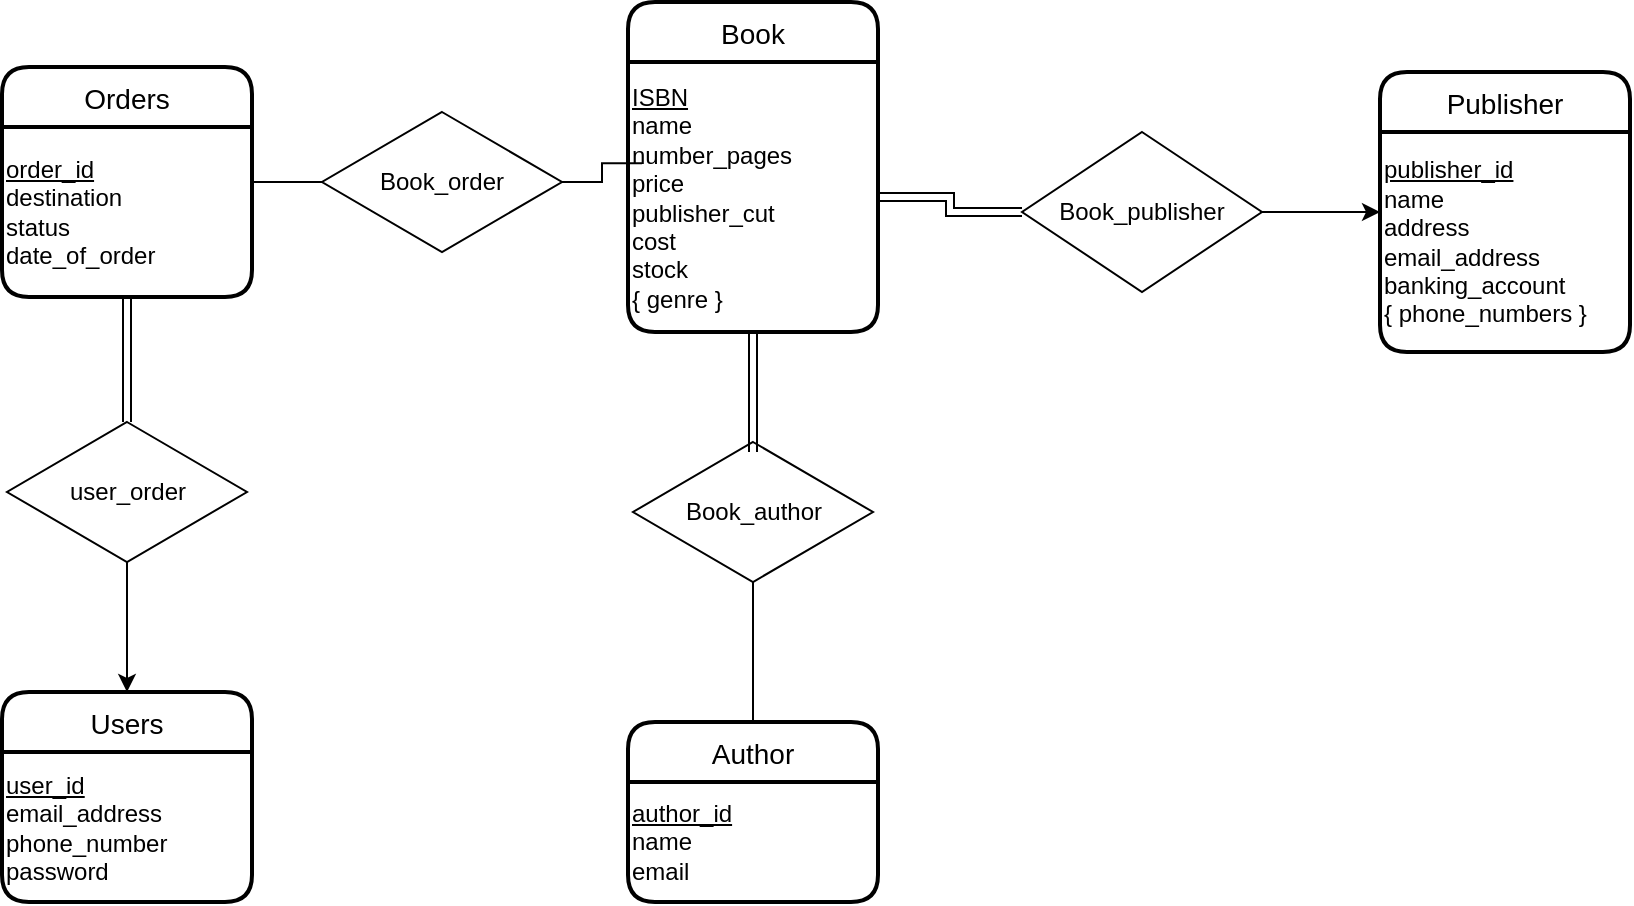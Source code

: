 <mxfile version="15.8.8" type="device"><diagram id="sKYvWn9uyadplcbSIAi4" name="Page-1"><mxGraphModel dx="991" dy="731" grid="1" gridSize="10" guides="1" tooltips="1" connect="1" arrows="1" fold="1" page="1" pageScale="1" pageWidth="850" pageHeight="1100" math="0" shadow="0"><root><mxCell id="0"/><mxCell id="1" parent="0"/><mxCell id="UZ2TMXHFVdZAgeYB223H-4" value="Book" style="swimlane;childLayout=stackLayout;horizontal=1;startSize=30;horizontalStack=0;rounded=1;fontSize=14;fontStyle=0;strokeWidth=2;resizeParent=0;resizeLast=1;shadow=0;dashed=0;align=center;" parent="1" vertex="1"><mxGeometry x="363" y="110" width="125" height="165" as="geometry"><mxRectangle x="315" y="310" width="60" height="30" as="alternateBounds"/></mxGeometry></mxCell><mxCell id="UZ2TMXHFVdZAgeYB223H-8" value="&lt;blockquote style=&quot;margin: 0 0 0 40px ; border: none ; padding: 0px&quot;&gt;&lt;/blockquote&gt;&lt;u&gt;ISBN&lt;/u&gt;&lt;br&gt;&lt;blockquote style=&quot;margin: 0 0 0 40px ; border: none ; padding: 0px&quot;&gt;&lt;/blockquote&gt;&lt;span&gt;name&lt;/span&gt;&lt;br&gt;&lt;blockquote style=&quot;margin: 0 0 0 40px ; border: none ; padding: 0px&quot;&gt;&lt;/blockquote&gt;&lt;span&gt;number_pages&lt;/span&gt;&lt;br&gt;&lt;blockquote style=&quot;margin: 0 0 0 40px ; border: none ; padding: 0px&quot;&gt;&lt;/blockquote&gt;&lt;span&gt;price&lt;/span&gt;&lt;br&gt;&lt;blockquote style=&quot;margin: 0 0 0 40px ; border: none ; padding: 0px&quot;&gt;&lt;/blockquote&gt;&lt;span&gt;publisher_cut&lt;/span&gt;&lt;br&gt;&lt;blockquote style=&quot;margin: 0 0 0 40px ; border: none ; padding: 0px&quot;&gt;&lt;/blockquote&gt;&lt;span&gt;cost&lt;/span&gt;&lt;br&gt;&lt;span&gt;stock&lt;br&gt;{ genre }&lt;br&gt;&lt;/span&gt;" style="text;html=1;align=left;verticalAlign=middle;resizable=0;points=[];autosize=1;strokeColor=none;fillColor=none;" parent="UZ2TMXHFVdZAgeYB223H-4" vertex="1"><mxGeometry y="30" width="125" height="135" as="geometry"/></mxCell><mxCell id="UZ2TMXHFVdZAgeYB223H-10" value="Publisher" style="swimlane;childLayout=stackLayout;horizontal=1;startSize=30;horizontalStack=0;rounded=1;fontSize=14;fontStyle=0;strokeWidth=2;resizeParent=0;resizeLast=1;shadow=0;dashed=0;align=center;" parent="1" vertex="1"><mxGeometry x="739" y="145" width="125" height="140" as="geometry"><mxRectangle x="315" y="310" width="60" height="30" as="alternateBounds"/></mxGeometry></mxCell><mxCell id="UZ2TMXHFVdZAgeYB223H-11" value="&lt;blockquote style=&quot;margin: 0 0 0 40px ; border: none ; padding: 0px&quot;&gt;&lt;/blockquote&gt;&lt;u&gt;publisher_id&lt;/u&gt;&lt;br&gt;&lt;blockquote style=&quot;margin: 0 0 0 40px ; border: none ; padding: 0px&quot;&gt;&lt;/blockquote&gt;&lt;span&gt;name&lt;/span&gt;&lt;br&gt;&lt;blockquote style=&quot;margin: 0 0 0 40px ; border: none ; padding: 0px&quot;&gt;&lt;/blockquote&gt;&lt;span&gt;address&lt;/span&gt;&lt;br&gt;&lt;blockquote style=&quot;margin: 0 0 0 40px ; border: none ; padding: 0px&quot;&gt;&lt;/blockquote&gt;&lt;span&gt;email_address&lt;/span&gt;&lt;br&gt;&lt;blockquote style=&quot;margin: 0 0 0 40px ; border: none ; padding: 0px&quot;&gt;&lt;/blockquote&gt;&lt;span&gt;banking_account&lt;/span&gt;&lt;br&gt;&lt;blockquote style=&quot;margin: 0 0 0 40px ; border: none ; padding: 0px&quot;&gt;&lt;/blockquote&gt;{ phone_numbers }" style="text;html=1;align=left;verticalAlign=middle;resizable=0;points=[];autosize=1;strokeColor=none;fillColor=none;" parent="UZ2TMXHFVdZAgeYB223H-10" vertex="1"><mxGeometry y="30" width="125" height="110" as="geometry"/></mxCell><mxCell id="UZ2TMXHFVdZAgeYB223H-15" value="" style="edgeStyle=orthogonalEdgeStyle;rounded=0;orthogonalLoop=1;jettySize=auto;html=1;" parent="1" source="UZ2TMXHFVdZAgeYB223H-12" edge="1"><mxGeometry relative="1" as="geometry"><mxPoint x="739" y="215" as="targetPoint"/></mxGeometry></mxCell><mxCell id="UZ2TMXHFVdZAgeYB223H-12" value="Book_publisher" style="shape=rhombus;perimeter=rhombusPerimeter;whiteSpace=wrap;html=1;align=center;fillColor=none;" parent="1" vertex="1"><mxGeometry x="560" y="175" width="120" height="80" as="geometry"/></mxCell><mxCell id="UZ2TMXHFVdZAgeYB223H-14" style="edgeStyle=orthogonalEdgeStyle;rounded=0;orthogonalLoop=1;jettySize=auto;html=1;entryX=0;entryY=0.5;entryDx=0;entryDy=0;endArrow=none;endFill=0;shape=link;" parent="1" source="UZ2TMXHFVdZAgeYB223H-8" target="UZ2TMXHFVdZAgeYB223H-12" edge="1"><mxGeometry relative="1" as="geometry"/></mxCell><mxCell id="UZ2TMXHFVdZAgeYB223H-22" value="Author" style="swimlane;childLayout=stackLayout;horizontal=1;startSize=30;horizontalStack=0;rounded=1;fontSize=14;fontStyle=0;strokeWidth=2;resizeParent=0;resizeLast=1;shadow=0;dashed=0;align=center;" parent="1" vertex="1"><mxGeometry x="363" y="470" width="125" height="90" as="geometry"><mxRectangle x="315" y="310" width="60" height="30" as="alternateBounds"/></mxGeometry></mxCell><mxCell id="UZ2TMXHFVdZAgeYB223H-23" value="&lt;blockquote style=&quot;margin: 0 0 0 40px ; border: none ; padding: 0px&quot;&gt;&lt;/blockquote&gt;&lt;u&gt;author_id&lt;/u&gt;&lt;br&gt;&lt;blockquote style=&quot;margin: 0 0 0 40px ; border: none ; padding: 0px&quot;&gt;&lt;/blockquote&gt;&lt;span&gt;name&lt;/span&gt;&lt;br&gt;&lt;blockquote style=&quot;margin: 0 0 0 40px ; border: none ; padding: 0px&quot;&gt;&lt;/blockquote&gt;email" style="text;html=1;align=left;verticalAlign=middle;resizable=0;points=[];autosize=1;strokeColor=none;fillColor=none;" parent="UZ2TMXHFVdZAgeYB223H-22" vertex="1"><mxGeometry y="30" width="125" height="60" as="geometry"/></mxCell><mxCell id="UZ2TMXHFVdZAgeYB223H-26" style="edgeStyle=orthogonalEdgeStyle;rounded=0;orthogonalLoop=1;jettySize=auto;html=1;entryX=0.5;entryY=0;entryDx=0;entryDy=0;endArrow=none;endFill=0;" parent="1" source="UZ2TMXHFVdZAgeYB223H-24" target="UZ2TMXHFVdZAgeYB223H-22" edge="1"><mxGeometry relative="1" as="geometry"/></mxCell><mxCell id="UZ2TMXHFVdZAgeYB223H-24" value="Book_author" style="shape=rhombus;perimeter=rhombusPerimeter;whiteSpace=wrap;html=1;align=center;fillColor=none;" parent="1" vertex="1"><mxGeometry x="365.5" y="330" width="120" height="70" as="geometry"/></mxCell><mxCell id="UZ2TMXHFVdZAgeYB223H-25" style="edgeStyle=orthogonalEdgeStyle;shape=link;rounded=0;orthogonalLoop=1;jettySize=auto;html=1;entryX=0.5;entryY=0;entryDx=0;entryDy=0;endArrow=none;endFill=0;" parent="1" source="UZ2TMXHFVdZAgeYB223H-8" edge="1"><mxGeometry relative="1" as="geometry"><mxPoint x="425.5" y="335" as="targetPoint"/></mxGeometry></mxCell><mxCell id="UZ2TMXHFVdZAgeYB223H-30" style="edgeStyle=orthogonalEdgeStyle;rounded=0;orthogonalLoop=1;jettySize=auto;html=1;entryX=0;entryY=0.5;entryDx=0;entryDy=0;endArrow=none;endFill=0;" parent="1" source="UZ2TMXHFVdZAgeYB223H-27" target="UZ2TMXHFVdZAgeYB223H-29" edge="1"><mxGeometry relative="1" as="geometry"/></mxCell><mxCell id="UZ2TMXHFVdZAgeYB223H-27" value="Orders" style="swimlane;childLayout=stackLayout;horizontal=1;startSize=30;horizontalStack=0;rounded=1;fontSize=14;fontStyle=0;strokeWidth=2;resizeParent=0;resizeLast=1;shadow=0;dashed=0;align=center;" parent="1" vertex="1"><mxGeometry x="50" y="142.5" width="125" height="115" as="geometry"><mxRectangle x="315" y="310" width="60" height="30" as="alternateBounds"/></mxGeometry></mxCell><mxCell id="UZ2TMXHFVdZAgeYB223H-28" value="&lt;blockquote style=&quot;margin: 0 0 0 40px ; border: none ; padding: 0px&quot;&gt;&lt;/blockquote&gt;&lt;u&gt;order_id&lt;/u&gt;&lt;br&gt;&lt;blockquote style=&quot;margin: 0 0 0 40px ; border: none ; padding: 0px&quot;&gt;&lt;/blockquote&gt;destination&lt;br&gt;&lt;blockquote style=&quot;margin: 0 0 0 40px ; border: none ; padding: 0px&quot;&gt;&lt;/blockquote&gt;status&lt;br&gt;date_of_order" style="text;html=1;align=left;verticalAlign=middle;resizable=0;points=[];autosize=1;strokeColor=none;fillColor=none;" parent="UZ2TMXHFVdZAgeYB223H-27" vertex="1"><mxGeometry y="30" width="125" height="85" as="geometry"/></mxCell><mxCell id="UZ2TMXHFVdZAgeYB223H-31" style="edgeStyle=orthogonalEdgeStyle;rounded=0;orthogonalLoop=1;jettySize=auto;html=1;entryX=0.056;entryY=0.375;entryDx=0;entryDy=0;entryPerimeter=0;endArrow=none;endFill=0;" parent="1" source="UZ2TMXHFVdZAgeYB223H-29" target="UZ2TMXHFVdZAgeYB223H-8" edge="1"><mxGeometry relative="1" as="geometry"/></mxCell><mxCell id="UZ2TMXHFVdZAgeYB223H-29" value="Book_order" style="shape=rhombus;perimeter=rhombusPerimeter;whiteSpace=wrap;html=1;align=center;fillColor=none;" parent="1" vertex="1"><mxGeometry x="210" y="165" width="120" height="70" as="geometry"/></mxCell><mxCell id="UZ2TMXHFVdZAgeYB223H-32" value="Users" style="swimlane;childLayout=stackLayout;horizontal=1;startSize=30;horizontalStack=0;rounded=1;fontSize=14;fontStyle=0;strokeWidth=2;resizeParent=0;resizeLast=1;shadow=0;dashed=0;align=center;" parent="1" vertex="1"><mxGeometry x="50" y="455" width="125" height="105" as="geometry"><mxRectangle x="315" y="310" width="60" height="30" as="alternateBounds"/></mxGeometry></mxCell><mxCell id="UZ2TMXHFVdZAgeYB223H-33" value="&lt;blockquote style=&quot;margin: 0 0 0 40px ; border: none ; padding: 0px&quot;&gt;&lt;/blockquote&gt;&lt;u&gt;user_id&lt;/u&gt;&lt;br&gt;&lt;blockquote style=&quot;margin: 0 0 0 40px ; border: none ; padding: 0px&quot;&gt;&lt;/blockquote&gt;email_address&lt;br&gt;&lt;blockquote style=&quot;margin: 0 0 0 40px ; border: none ; padding: 0px&quot;&gt;&lt;/blockquote&gt;phone_number&lt;br&gt;password" style="text;html=1;align=left;verticalAlign=middle;resizable=0;points=[];autosize=1;strokeColor=none;fillColor=none;" parent="UZ2TMXHFVdZAgeYB223H-32" vertex="1"><mxGeometry y="30" width="125" height="75" as="geometry"/></mxCell><mxCell id="UZ2TMXHFVdZAgeYB223H-36" style="edgeStyle=orthogonalEdgeStyle;rounded=0;orthogonalLoop=1;jettySize=auto;html=1;entryX=0.5;entryY=0;entryDx=0;entryDy=0;endArrow=classic;endFill=1;" parent="1" source="UZ2TMXHFVdZAgeYB223H-34" target="UZ2TMXHFVdZAgeYB223H-32" edge="1"><mxGeometry relative="1" as="geometry"/></mxCell><mxCell id="UZ2TMXHFVdZAgeYB223H-34" value="user_order" style="shape=rhombus;perimeter=rhombusPerimeter;whiteSpace=wrap;html=1;align=center;fillColor=none;" parent="1" vertex="1"><mxGeometry x="52.5" y="320" width="120" height="70" as="geometry"/></mxCell><mxCell id="UZ2TMXHFVdZAgeYB223H-35" style="edgeStyle=orthogonalEdgeStyle;rounded=0;orthogonalLoop=1;jettySize=auto;html=1;entryX=0.5;entryY=0;entryDx=0;entryDy=0;endArrow=none;endFill=0;shape=link;" parent="1" source="UZ2TMXHFVdZAgeYB223H-28" target="UZ2TMXHFVdZAgeYB223H-34" edge="1"><mxGeometry relative="1" as="geometry"/></mxCell></root></mxGraphModel></diagram></mxfile>